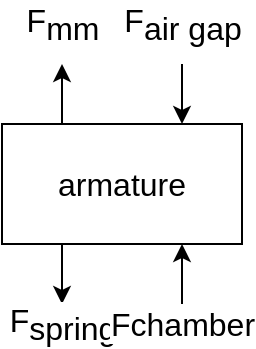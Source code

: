 <mxfile version="20.5.3" type="device"><diagram id="gJ8gZcEnSu0pvU5kKgG-" name="Page-1"><mxGraphModel dx="474" dy="298" grid="1" gridSize="10" guides="1" tooltips="1" connect="1" arrows="1" fold="1" page="1" pageScale="1" pageWidth="850" pageHeight="1100" math="0" shadow="0"><root><mxCell id="0"/><mxCell id="1" parent="0"/><mxCell id="c55FG8t8rj_7hcMoED0P-1" value="armature" style="rounded=0;whiteSpace=wrap;html=1;fontSize=16;" parent="1" vertex="1"><mxGeometry x="320" y="310" width="120" height="60" as="geometry"/></mxCell><mxCell id="c55FG8t8rj_7hcMoED0P-2" value="F&lt;sub style=&quot;font-size: 16px;&quot;&gt;spring&lt;/sub&gt;" style="endArrow=none;html=1;rounded=0;entryX=0.25;entryY=1;entryDx=0;entryDy=0;startArrow=classic;startFill=1;endFill=0;fontSize=16;" parent="1" target="c55FG8t8rj_7hcMoED0P-1" edge="1"><mxGeometry x="-1" y="-10" width="50" height="50" relative="1" as="geometry"><mxPoint x="350" y="400" as="sourcePoint"/><mxPoint x="425" y="170" as="targetPoint"/><mxPoint x="-10" y="10" as="offset"/></mxGeometry></mxCell><mxCell id="c55FG8t8rj_7hcMoED0P-3" value="F&lt;font style=&quot;font-size: 16px;&quot;&gt;&lt;sub style=&quot;font-size: 16px;&quot;&gt;air gap&lt;/sub&gt;&lt;/font&gt;" style="endArrow=classic;html=1;rounded=0;entryX=0.75;entryY=0;entryDx=0;entryDy=0;fontSize=16;" parent="1" target="c55FG8t8rj_7hcMoED0P-1" edge="1"><mxGeometry x="-1" y="-20" width="50" height="50" relative="1" as="geometry"><mxPoint x="410" y="280" as="sourcePoint"/><mxPoint x="410" y="290" as="targetPoint"/><mxPoint x="20" y="-20" as="offset"/><Array as="points"/></mxGeometry></mxCell><mxCell id="c55FG8t8rj_7hcMoED0P-4" value="F&lt;span style=&quot;font-size: 16px;&quot;&gt;chamber&lt;/span&gt;" style="endArrow=classic;html=1;rounded=0;entryX=0.75;entryY=1;entryDx=0;entryDy=0;fontSize=16;" parent="1" target="c55FG8t8rj_7hcMoED0P-1" edge="1"><mxGeometry x="-1" y="-10" width="50" height="50" relative="1" as="geometry"><mxPoint x="410" y="400" as="sourcePoint"/><mxPoint x="410" y="520" as="targetPoint"/><mxPoint x="-10" y="10" as="offset"/></mxGeometry></mxCell><mxCell id="c55FG8t8rj_7hcMoED0P-6" value="F&lt;sub style=&quot;font-size: 16px;&quot;&gt;mm&lt;/sub&gt;" style="endArrow=none;html=1;rounded=0;entryX=0.25;entryY=0;entryDx=0;entryDy=0;startArrow=classic;startFill=1;endFill=0;fontSize=16;" parent="1" target="c55FG8t8rj_7hcMoED0P-1" edge="1"><mxGeometry x="-1" y="-20" width="50" height="50" relative="1" as="geometry"><mxPoint x="350" y="280" as="sourcePoint"/><mxPoint x="360" y="380" as="targetPoint"/><mxPoint x="20" y="-20" as="offset"/></mxGeometry></mxCell></root></mxGraphModel></diagram></mxfile>